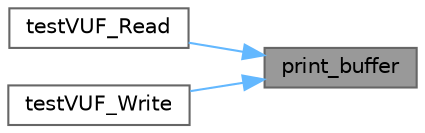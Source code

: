 digraph "print_buffer"
{
 // LATEX_PDF_SIZE
  bgcolor="transparent";
  edge [fontname=Helvetica,fontsize=10,labelfontname=Helvetica,labelfontsize=10];
  node [fontname=Helvetica,fontsize=10,shape=box,height=0.2,width=0.4];
  rankdir="RL";
  Node1 [id="Node000001",label="print_buffer",height=0.2,width=0.4,color="gray40", fillcolor="grey60", style="filled", fontcolor="black",tooltip=" "];
  Node1 -> Node2 [id="edge7_Node000001_Node000002",dir="back",color="steelblue1",style="solid",tooltip=" "];
  Node2 [id="Node000002",label="testVUF_Read",height=0.2,width=0.4,color="grey40", fillcolor="white", style="filled",URL="$d8/dd4/test__var_int_8c.html#aaac61ccbc34855ae728a8a9d45db1105",tooltip=" "];
  Node1 -> Node3 [id="edge8_Node000001_Node000003",dir="back",color="steelblue1",style="solid",tooltip=" "];
  Node3 [id="Node000003",label="testVUF_Write",height=0.2,width=0.4,color="grey40", fillcolor="white", style="filled",URL="$d8/dd4/test__var_int_8c.html#af925d49ae82dafea37f82c0d044a6308",tooltip=" "];
}
